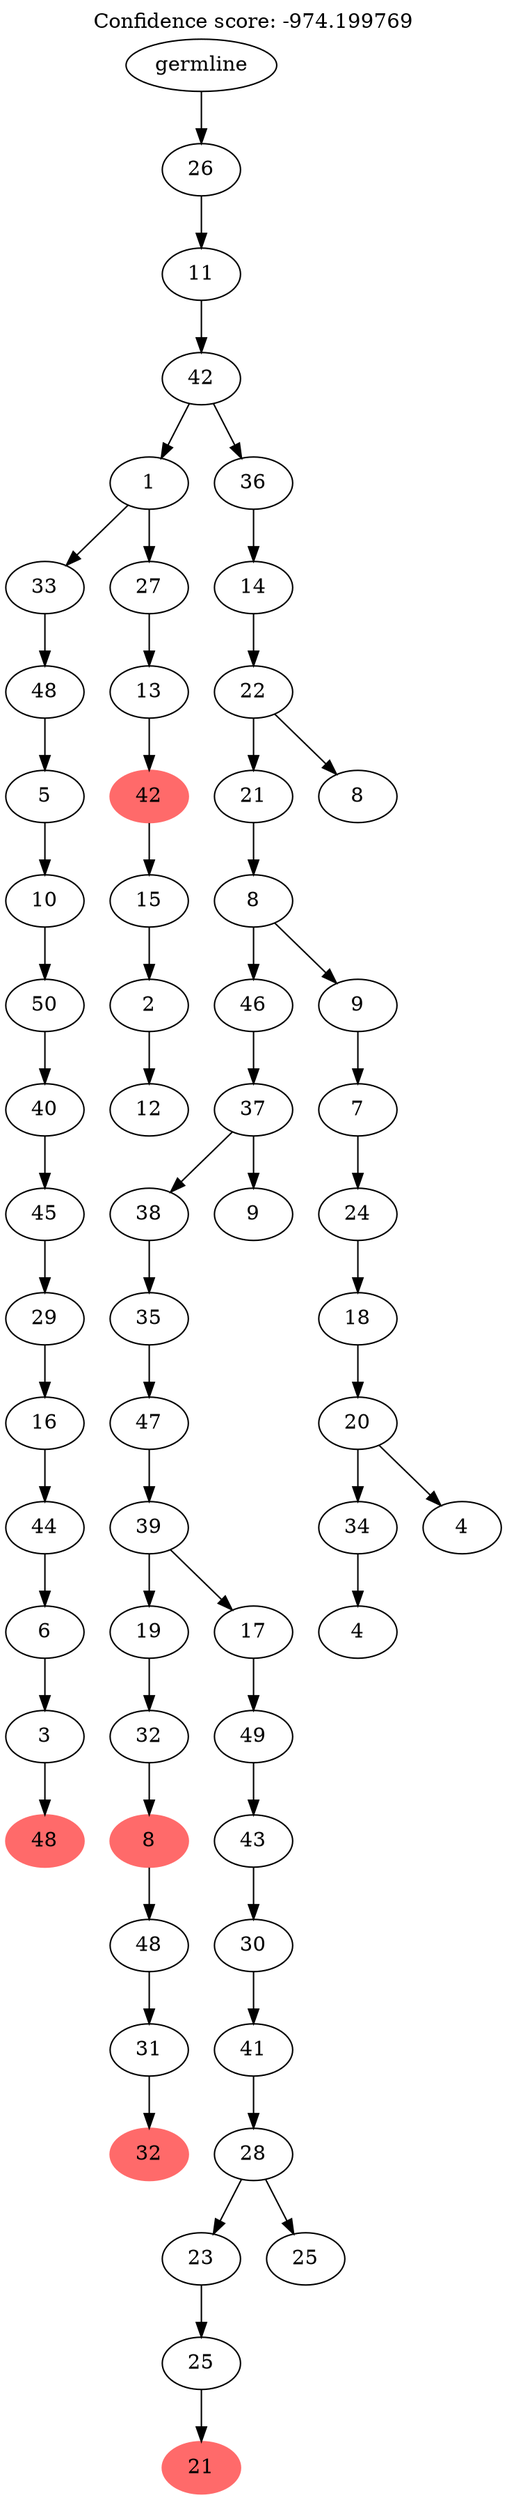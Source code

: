 digraph g {
	"59" -> "60";
	"60" [color=indianred1, style=filled, label="48"];
	"58" -> "59";
	"59" [label="3"];
	"57" -> "58";
	"58" [label="6"];
	"56" -> "57";
	"57" [label="44"];
	"55" -> "56";
	"56" [label="16"];
	"54" -> "55";
	"55" [label="29"];
	"53" -> "54";
	"54" [label="45"];
	"52" -> "53";
	"53" [label="40"];
	"51" -> "52";
	"52" [label="50"];
	"50" -> "51";
	"51" [label="10"];
	"49" -> "50";
	"50" [label="5"];
	"48" -> "49";
	"49" [label="48"];
	"46" -> "47";
	"47" [label="12"];
	"45" -> "46";
	"46" [label="2"];
	"44" -> "45";
	"45" [label="15"];
	"43" -> "44";
	"44" [color=indianred1, style=filled, label="42"];
	"42" -> "43";
	"43" [label="13"];
	"41" -> "42";
	"42" [label="27"];
	"41" -> "48";
	"48" [label="33"];
	"38" -> "39";
	"39" [color=indianred1, style=filled, label="32"];
	"37" -> "38";
	"38" [label="31"];
	"36" -> "37";
	"37" [label="48"];
	"35" -> "36";
	"36" [color=indianred1, style=filled, label="8"];
	"34" -> "35";
	"35" [label="32"];
	"32" -> "33";
	"33" [color=indianred1, style=filled, label="21"];
	"31" -> "32";
	"32" [label="25"];
	"29" -> "30";
	"30" [label="25"];
	"29" -> "31";
	"31" [label="23"];
	"28" -> "29";
	"29" [label="28"];
	"27" -> "28";
	"28" [label="41"];
	"26" -> "27";
	"27" [label="30"];
	"25" -> "26";
	"26" [label="43"];
	"24" -> "25";
	"25" [label="49"];
	"23" -> "24";
	"24" [label="17"];
	"23" -> "34";
	"34" [label="19"];
	"22" -> "23";
	"23" [label="39"];
	"21" -> "22";
	"22" [label="47"];
	"20" -> "21";
	"21" [label="35"];
	"19" -> "20";
	"20" [label="38"];
	"19" -> "40";
	"40" [label="9"];
	"18" -> "19";
	"19" [label="37"];
	"16" -> "17";
	"17" [label="4"];
	"14" -> "15";
	"15" [label="4"];
	"14" -> "16";
	"16" [label="34"];
	"13" -> "14";
	"14" [label="20"];
	"12" -> "13";
	"13" [label="18"];
	"11" -> "12";
	"12" [label="24"];
	"10" -> "11";
	"11" [label="7"];
	"9" -> "10";
	"10" [label="9"];
	"9" -> "18";
	"18" [label="46"];
	"8" -> "9";
	"9" [label="8"];
	"6" -> "7";
	"7" [label="8"];
	"6" -> "8";
	"8" [label="21"];
	"5" -> "6";
	"6" [label="22"];
	"4" -> "5";
	"5" [label="14"];
	"3" -> "4";
	"4" [label="36"];
	"3" -> "41";
	"41" [label="1"];
	"2" -> "3";
	"3" [label="42"];
	"1" -> "2";
	"2" [label="11"];
	"0" -> "1";
	"1" [label="26"];
	"0" [label="germline"];
	labelloc="t";
	label="Confidence score: -974.199769";
}
